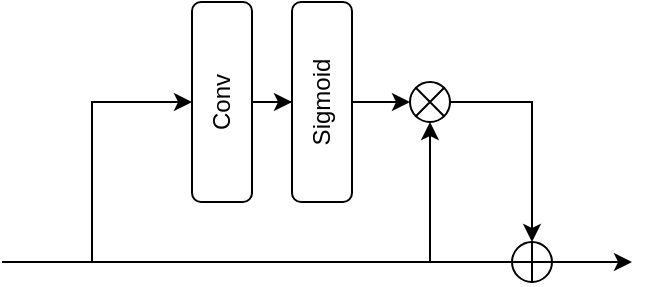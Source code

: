 <mxfile version="26.0.16">
  <diagram name="第 1 页" id="dFjqJ3ufOm5zdUFOWp8d">
    <mxGraphModel dx="248" dy="146" grid="1" gridSize="10" guides="1" tooltips="1" connect="1" arrows="1" fold="1" page="1" pageScale="1" pageWidth="827" pageHeight="1169" math="0" shadow="0">
      <root>
        <mxCell id="0" />
        <mxCell id="1" parent="0" />
        <mxCell id="VULZsUDI7530gcFNgRtK-7" style="edgeStyle=orthogonalEdgeStyle;rounded=0;orthogonalLoop=1;jettySize=auto;html=1;entryX=0;entryY=0.5;entryDx=0;entryDy=0;" edge="1" parent="1" source="VULZsUDI7530gcFNgRtK-1" target="VULZsUDI7530gcFNgRtK-2">
          <mxGeometry relative="1" as="geometry" />
        </mxCell>
        <mxCell id="VULZsUDI7530gcFNgRtK-1" value="Conv" style="rounded=1;whiteSpace=wrap;html=1;horizontal=0;" vertex="1" parent="1">
          <mxGeometry x="170" y="800" width="30" height="100" as="geometry" />
        </mxCell>
        <mxCell id="VULZsUDI7530gcFNgRtK-8" style="edgeStyle=orthogonalEdgeStyle;rounded=0;orthogonalLoop=1;jettySize=auto;html=1;entryX=0;entryY=0.5;entryDx=0;entryDy=0;" edge="1" parent="1" source="VULZsUDI7530gcFNgRtK-2" target="VULZsUDI7530gcFNgRtK-3">
          <mxGeometry relative="1" as="geometry" />
        </mxCell>
        <mxCell id="VULZsUDI7530gcFNgRtK-2" value="Sigmoid" style="rounded=1;whiteSpace=wrap;html=1;horizontal=0;" vertex="1" parent="1">
          <mxGeometry x="220" y="800" width="30" height="100" as="geometry" />
        </mxCell>
        <mxCell id="VULZsUDI7530gcFNgRtK-5" value="" style="endArrow=none;html=1;rounded=0;entryX=0;entryY=0.5;entryDx=0;entryDy=0;startFill=0;" edge="1" parent="1" target="VULZsUDI7530gcFNgRtK-15">
          <mxGeometry width="50" height="50" relative="1" as="geometry">
            <mxPoint x="75" y="930" as="sourcePoint" />
            <mxPoint x="320" y="930" as="targetPoint" />
          </mxGeometry>
        </mxCell>
        <mxCell id="VULZsUDI7530gcFNgRtK-6" value="" style="endArrow=classic;html=1;rounded=0;entryX=0;entryY=0.5;entryDx=0;entryDy=0;" edge="1" parent="1" target="VULZsUDI7530gcFNgRtK-1">
          <mxGeometry width="50" height="50" relative="1" as="geometry">
            <mxPoint x="120" y="930" as="sourcePoint" />
            <mxPoint x="390" y="850" as="targetPoint" />
            <Array as="points">
              <mxPoint x="120" y="850" />
            </Array>
          </mxGeometry>
        </mxCell>
        <mxCell id="VULZsUDI7530gcFNgRtK-11" value="" style="group;aspect=fixed;" vertex="1" connectable="0" parent="1">
          <mxGeometry x="279" y="840" width="20" height="20" as="geometry" />
        </mxCell>
        <mxCell id="VULZsUDI7530gcFNgRtK-3" value="" style="ellipse;whiteSpace=wrap;html=1;aspect=fixed;" vertex="1" parent="VULZsUDI7530gcFNgRtK-11">
          <mxGeometry width="20.0" height="20.0" as="geometry" />
        </mxCell>
        <mxCell id="VULZsUDI7530gcFNgRtK-10" value="" style="shape=umlDestroy;whiteSpace=wrap;html=1;strokeWidth=1;targetShapes=umlLifeline;" vertex="1" parent="VULZsUDI7530gcFNgRtK-11">
          <mxGeometry x="2.667" y="2.667" width="14.667" height="14.667" as="geometry" />
        </mxCell>
        <mxCell id="VULZsUDI7530gcFNgRtK-13" style="rounded=0;orthogonalLoop=1;jettySize=auto;html=1;entryX=0.5;entryY=1;entryDx=0;entryDy=0;" edge="1" parent="1" target="VULZsUDI7530gcFNgRtK-3">
          <mxGeometry relative="1" as="geometry">
            <mxPoint x="289" y="930" as="sourcePoint" />
            <mxPoint x="289" y="860" as="targetPoint" />
          </mxGeometry>
        </mxCell>
        <mxCell id="VULZsUDI7530gcFNgRtK-18" style="edgeStyle=orthogonalEdgeStyle;rounded=0;orthogonalLoop=1;jettySize=auto;html=1;" edge="1" parent="1" source="VULZsUDI7530gcFNgRtK-15">
          <mxGeometry relative="1" as="geometry">
            <mxPoint x="390" y="930" as="targetPoint" />
          </mxGeometry>
        </mxCell>
        <mxCell id="VULZsUDI7530gcFNgRtK-15" value="" style="ellipse;whiteSpace=wrap;html=1;aspect=fixed;" vertex="1" parent="1">
          <mxGeometry x="330" y="920" width="20.0" height="20.0" as="geometry" />
        </mxCell>
        <mxCell id="VULZsUDI7530gcFNgRtK-16" value="" style="shape=umlDestroy;whiteSpace=wrap;html=1;strokeWidth=1;targetShapes=umlLifeline;rotation=45;" vertex="1" parent="1">
          <mxGeometry x="332.667" y="922.667" width="14.667" height="14.667" as="geometry" />
        </mxCell>
        <mxCell id="VULZsUDI7530gcFNgRtK-17" style="edgeStyle=orthogonalEdgeStyle;rounded=0;orthogonalLoop=1;jettySize=auto;html=1;entryX=0.5;entryY=0;entryDx=0;entryDy=0;" edge="1" parent="1" source="VULZsUDI7530gcFNgRtK-3" target="VULZsUDI7530gcFNgRtK-15">
          <mxGeometry relative="1" as="geometry" />
        </mxCell>
      </root>
    </mxGraphModel>
  </diagram>
</mxfile>
